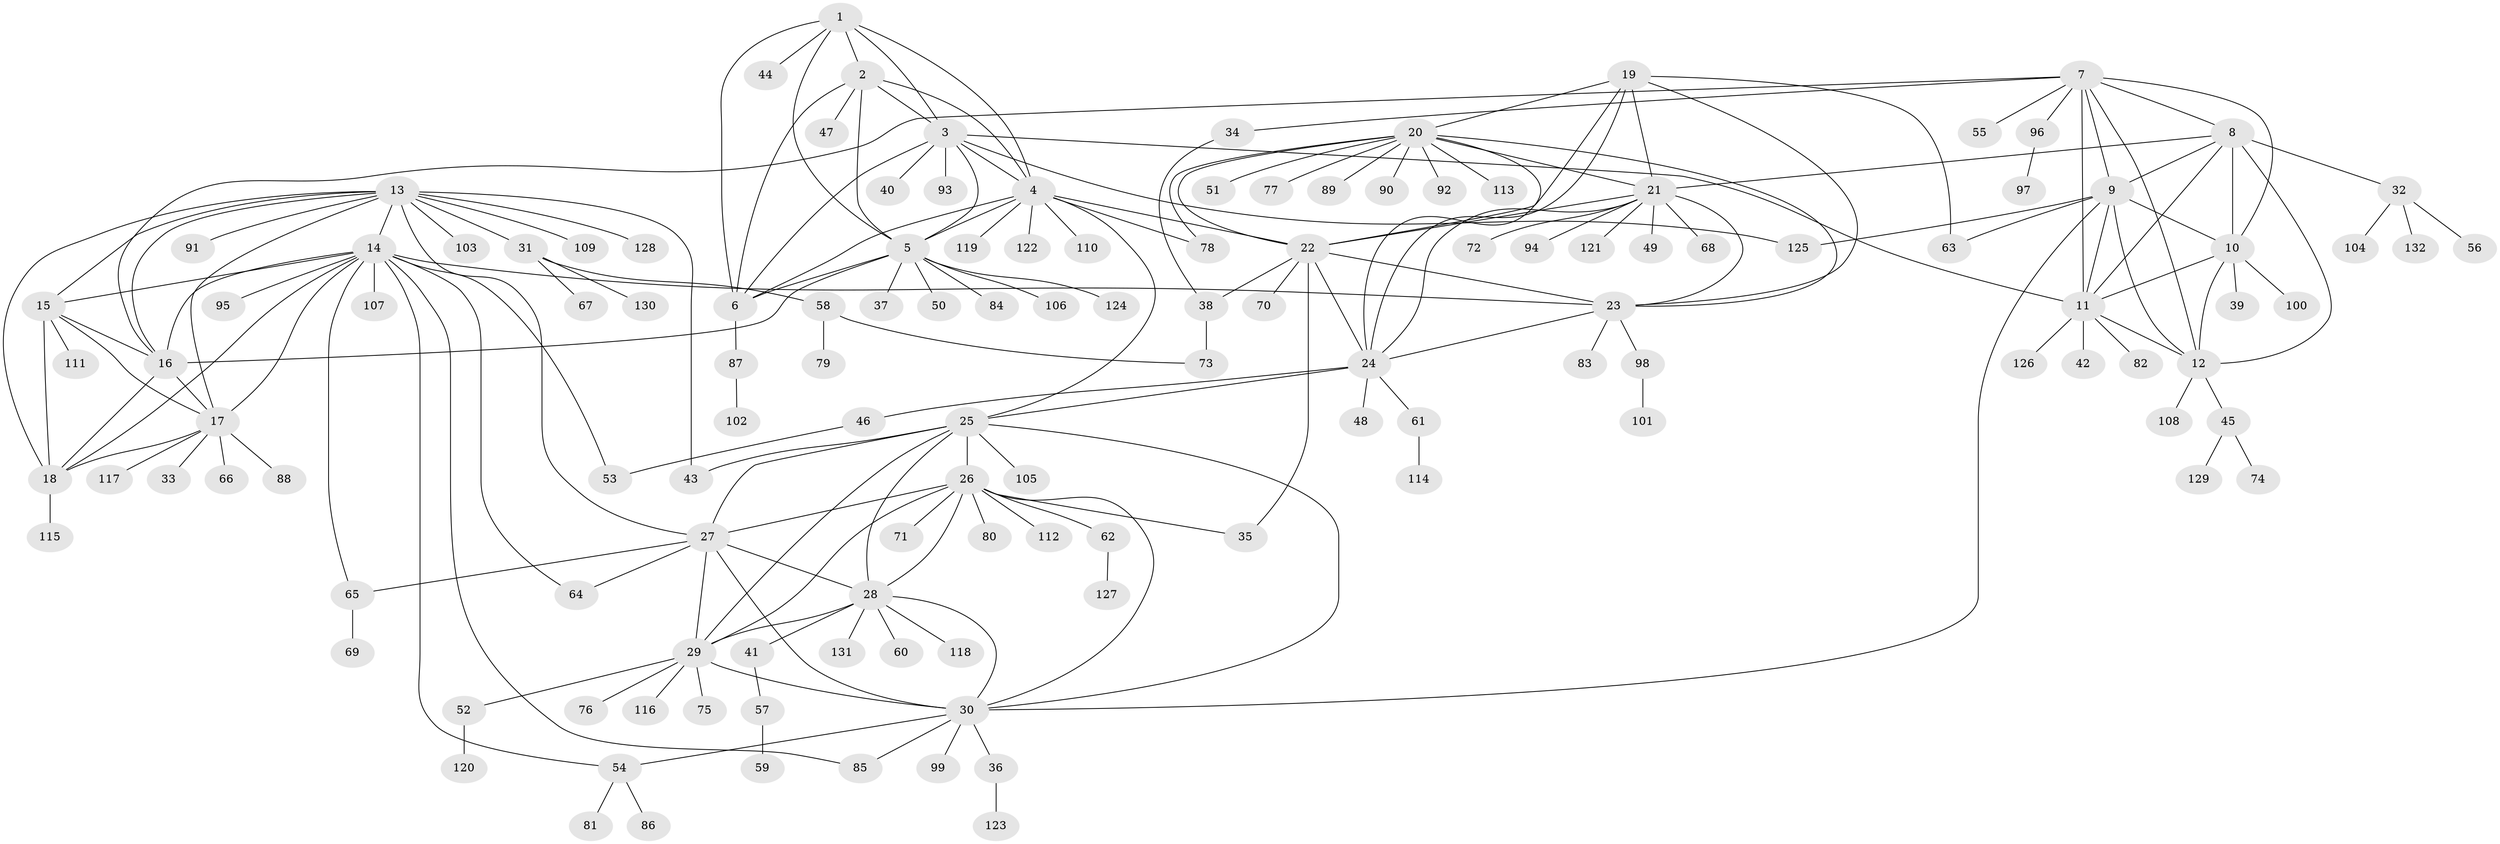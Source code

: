 // Generated by graph-tools (version 1.1) at 2025/26/03/09/25 03:26:41]
// undirected, 132 vertices, 199 edges
graph export_dot {
graph [start="1"]
  node [color=gray90,style=filled];
  1;
  2;
  3;
  4;
  5;
  6;
  7;
  8;
  9;
  10;
  11;
  12;
  13;
  14;
  15;
  16;
  17;
  18;
  19;
  20;
  21;
  22;
  23;
  24;
  25;
  26;
  27;
  28;
  29;
  30;
  31;
  32;
  33;
  34;
  35;
  36;
  37;
  38;
  39;
  40;
  41;
  42;
  43;
  44;
  45;
  46;
  47;
  48;
  49;
  50;
  51;
  52;
  53;
  54;
  55;
  56;
  57;
  58;
  59;
  60;
  61;
  62;
  63;
  64;
  65;
  66;
  67;
  68;
  69;
  70;
  71;
  72;
  73;
  74;
  75;
  76;
  77;
  78;
  79;
  80;
  81;
  82;
  83;
  84;
  85;
  86;
  87;
  88;
  89;
  90;
  91;
  92;
  93;
  94;
  95;
  96;
  97;
  98;
  99;
  100;
  101;
  102;
  103;
  104;
  105;
  106;
  107;
  108;
  109;
  110;
  111;
  112;
  113;
  114;
  115;
  116;
  117;
  118;
  119;
  120;
  121;
  122;
  123;
  124;
  125;
  126;
  127;
  128;
  129;
  130;
  131;
  132;
  1 -- 2;
  1 -- 3;
  1 -- 4;
  1 -- 5;
  1 -- 6;
  1 -- 44;
  2 -- 3;
  2 -- 4;
  2 -- 5;
  2 -- 6;
  2 -- 47;
  3 -- 4;
  3 -- 5;
  3 -- 6;
  3 -- 11;
  3 -- 40;
  3 -- 93;
  3 -- 125;
  4 -- 5;
  4 -- 6;
  4 -- 22;
  4 -- 25;
  4 -- 78;
  4 -- 110;
  4 -- 119;
  4 -- 122;
  5 -- 6;
  5 -- 16;
  5 -- 37;
  5 -- 50;
  5 -- 84;
  5 -- 106;
  5 -- 124;
  6 -- 87;
  7 -- 8;
  7 -- 9;
  7 -- 10;
  7 -- 11;
  7 -- 12;
  7 -- 16;
  7 -- 34;
  7 -- 55;
  7 -- 96;
  8 -- 9;
  8 -- 10;
  8 -- 11;
  8 -- 12;
  8 -- 21;
  8 -- 32;
  9 -- 10;
  9 -- 11;
  9 -- 12;
  9 -- 30;
  9 -- 63;
  9 -- 125;
  10 -- 11;
  10 -- 12;
  10 -- 39;
  10 -- 100;
  11 -- 12;
  11 -- 42;
  11 -- 82;
  11 -- 126;
  12 -- 45;
  12 -- 108;
  13 -- 14;
  13 -- 15;
  13 -- 16;
  13 -- 17;
  13 -- 18;
  13 -- 27;
  13 -- 31;
  13 -- 43;
  13 -- 91;
  13 -- 103;
  13 -- 109;
  13 -- 128;
  14 -- 15;
  14 -- 16;
  14 -- 17;
  14 -- 18;
  14 -- 23;
  14 -- 53;
  14 -- 54;
  14 -- 64;
  14 -- 65;
  14 -- 85;
  14 -- 95;
  14 -- 107;
  15 -- 16;
  15 -- 17;
  15 -- 18;
  15 -- 111;
  16 -- 17;
  16 -- 18;
  17 -- 18;
  17 -- 33;
  17 -- 66;
  17 -- 88;
  17 -- 117;
  18 -- 115;
  19 -- 20;
  19 -- 21;
  19 -- 22;
  19 -- 23;
  19 -- 24;
  19 -- 63;
  20 -- 21;
  20 -- 22;
  20 -- 23;
  20 -- 24;
  20 -- 51;
  20 -- 77;
  20 -- 78;
  20 -- 89;
  20 -- 90;
  20 -- 92;
  20 -- 113;
  21 -- 22;
  21 -- 23;
  21 -- 24;
  21 -- 49;
  21 -- 68;
  21 -- 72;
  21 -- 94;
  21 -- 121;
  22 -- 23;
  22 -- 24;
  22 -- 35;
  22 -- 38;
  22 -- 70;
  23 -- 24;
  23 -- 83;
  23 -- 98;
  24 -- 25;
  24 -- 46;
  24 -- 48;
  24 -- 61;
  25 -- 26;
  25 -- 27;
  25 -- 28;
  25 -- 29;
  25 -- 30;
  25 -- 43;
  25 -- 105;
  26 -- 27;
  26 -- 28;
  26 -- 29;
  26 -- 30;
  26 -- 35;
  26 -- 62;
  26 -- 71;
  26 -- 80;
  26 -- 112;
  27 -- 28;
  27 -- 29;
  27 -- 30;
  27 -- 64;
  27 -- 65;
  28 -- 29;
  28 -- 30;
  28 -- 41;
  28 -- 60;
  28 -- 118;
  28 -- 131;
  29 -- 30;
  29 -- 52;
  29 -- 75;
  29 -- 76;
  29 -- 116;
  30 -- 36;
  30 -- 54;
  30 -- 85;
  30 -- 99;
  31 -- 58;
  31 -- 67;
  31 -- 130;
  32 -- 56;
  32 -- 104;
  32 -- 132;
  34 -- 38;
  36 -- 123;
  38 -- 73;
  41 -- 57;
  45 -- 74;
  45 -- 129;
  46 -- 53;
  52 -- 120;
  54 -- 81;
  54 -- 86;
  57 -- 59;
  58 -- 73;
  58 -- 79;
  61 -- 114;
  62 -- 127;
  65 -- 69;
  87 -- 102;
  96 -- 97;
  98 -- 101;
}
